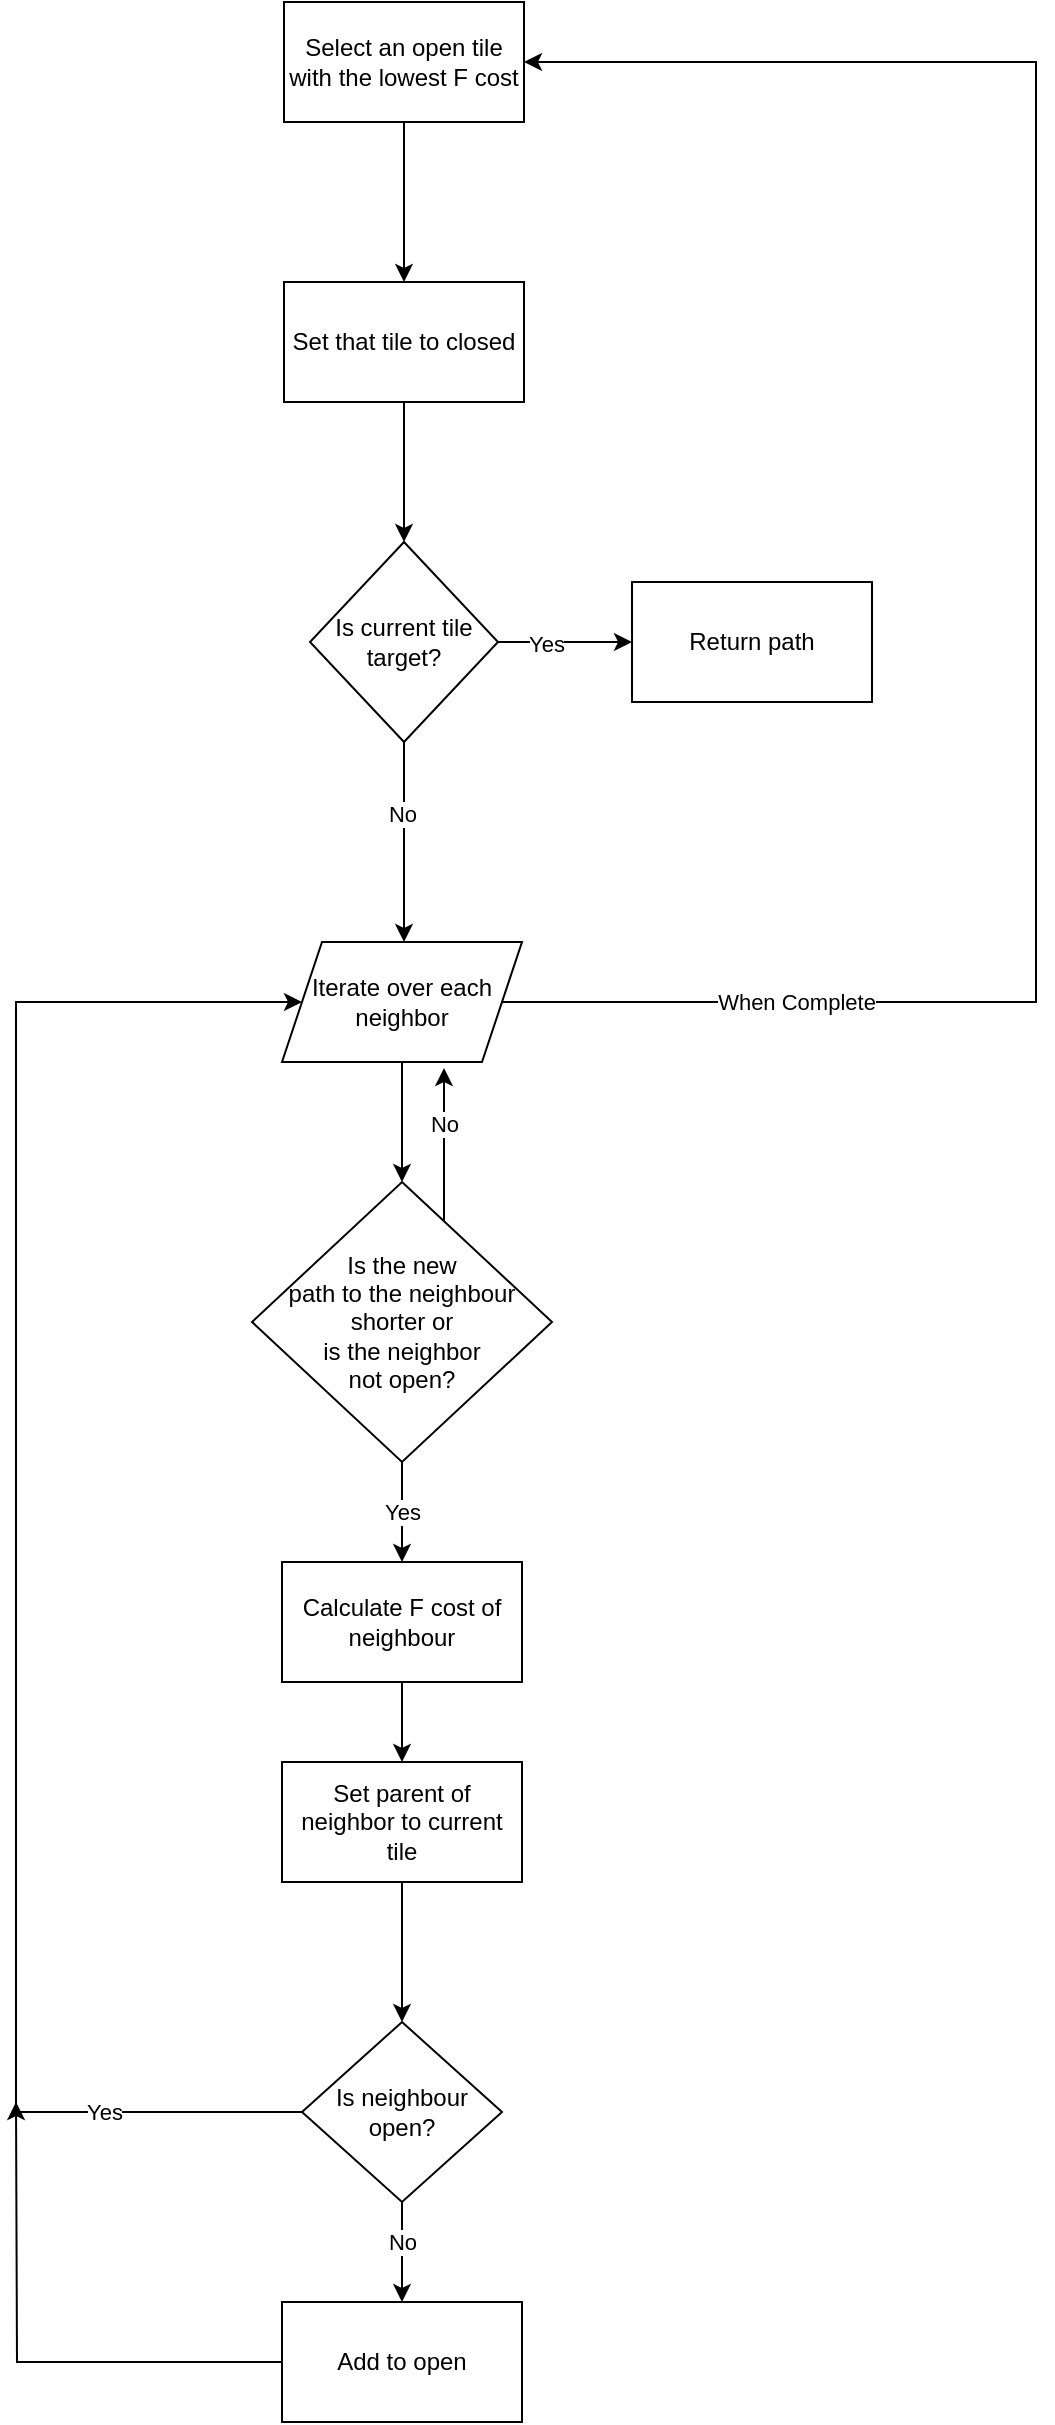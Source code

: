 <mxfile version="14.0.1" type="github">
  <diagram id="e3HjJ6J9HYlv3P46TpsJ" name="Page-1">
    <mxGraphModel dx="2060" dy="1132" grid="1" gridSize="10" guides="1" tooltips="1" connect="1" arrows="1" fold="1" page="1" pageScale="1" pageWidth="827" pageHeight="1169" math="0" shadow="0">
      <root>
        <mxCell id="0" />
        <mxCell id="1" parent="0" />
        <mxCell id="penqcY7FDsMhJb0R-XBn-3" value="" style="edgeStyle=orthogonalEdgeStyle;rounded=0;orthogonalLoop=1;jettySize=auto;html=1;" edge="1" parent="1" source="penqcY7FDsMhJb0R-XBn-1" target="penqcY7FDsMhJb0R-XBn-2">
          <mxGeometry relative="1" as="geometry" />
        </mxCell>
        <mxCell id="penqcY7FDsMhJb0R-XBn-1" value="Select an open tile with the lowest F cost" style="rounded=0;whiteSpace=wrap;html=1;" vertex="1" parent="1">
          <mxGeometry x="354" y="180" width="120" height="60" as="geometry" />
        </mxCell>
        <mxCell id="penqcY7FDsMhJb0R-XBn-7" value="" style="edgeStyle=orthogonalEdgeStyle;rounded=0;orthogonalLoop=1;jettySize=auto;html=1;" edge="1" parent="1" source="penqcY7FDsMhJb0R-XBn-2" target="penqcY7FDsMhJb0R-XBn-6">
          <mxGeometry relative="1" as="geometry" />
        </mxCell>
        <mxCell id="penqcY7FDsMhJb0R-XBn-2" value="Set that tile to closed" style="whiteSpace=wrap;html=1;rounded=0;" vertex="1" parent="1">
          <mxGeometry x="354" y="320" width="120" height="60" as="geometry" />
        </mxCell>
        <mxCell id="penqcY7FDsMhJb0R-XBn-9" value="" style="edgeStyle=orthogonalEdgeStyle;rounded=0;orthogonalLoop=1;jettySize=auto;html=1;" edge="1" parent="1" source="penqcY7FDsMhJb0R-XBn-6" target="penqcY7FDsMhJb0R-XBn-8">
          <mxGeometry relative="1" as="geometry" />
        </mxCell>
        <mxCell id="penqcY7FDsMhJb0R-XBn-10" value="Yes" style="edgeLabel;html=1;align=center;verticalAlign=middle;resizable=0;points=[];" vertex="1" connectable="0" parent="penqcY7FDsMhJb0R-XBn-9">
          <mxGeometry x="-0.292" y="-1" relative="1" as="geometry">
            <mxPoint as="offset" />
          </mxGeometry>
        </mxCell>
        <mxCell id="penqcY7FDsMhJb0R-XBn-12" value="" style="edgeStyle=orthogonalEdgeStyle;rounded=0;orthogonalLoop=1;jettySize=auto;html=1;" edge="1" parent="1" source="penqcY7FDsMhJb0R-XBn-6">
          <mxGeometry relative="1" as="geometry">
            <mxPoint x="414" y="650" as="targetPoint" />
          </mxGeometry>
        </mxCell>
        <mxCell id="penqcY7FDsMhJb0R-XBn-13" value="No" style="edgeLabel;html=1;align=center;verticalAlign=middle;resizable=0;points=[];" vertex="1" connectable="0" parent="penqcY7FDsMhJb0R-XBn-12">
          <mxGeometry x="-0.294" y="-1" relative="1" as="geometry">
            <mxPoint as="offset" />
          </mxGeometry>
        </mxCell>
        <mxCell id="penqcY7FDsMhJb0R-XBn-6" value="Is current tile target?" style="rhombus;whiteSpace=wrap;html=1;rounded=0;" vertex="1" parent="1">
          <mxGeometry x="367" y="450" width="94" height="100" as="geometry" />
        </mxCell>
        <mxCell id="penqcY7FDsMhJb0R-XBn-8" value="Return path" style="whiteSpace=wrap;html=1;rounded=0;" vertex="1" parent="1">
          <mxGeometry x="528" y="470" width="120" height="60" as="geometry" />
        </mxCell>
        <mxCell id="penqcY7FDsMhJb0R-XBn-16" value="" style="edgeStyle=orthogonalEdgeStyle;rounded=0;orthogonalLoop=1;jettySize=auto;html=1;" edge="1" parent="1" source="penqcY7FDsMhJb0R-XBn-14" target="penqcY7FDsMhJb0R-XBn-15">
          <mxGeometry relative="1" as="geometry" />
        </mxCell>
        <mxCell id="penqcY7FDsMhJb0R-XBn-32" value="" style="edgeStyle=orthogonalEdgeStyle;rounded=0;orthogonalLoop=1;jettySize=auto;html=1;entryX=1;entryY=0.5;entryDx=0;entryDy=0;" edge="1" parent="1" source="penqcY7FDsMhJb0R-XBn-14" target="penqcY7FDsMhJb0R-XBn-1">
          <mxGeometry relative="1" as="geometry">
            <mxPoint x="730" y="180" as="targetPoint" />
            <Array as="points">
              <mxPoint x="730" y="680" />
              <mxPoint x="730" y="210" />
            </Array>
          </mxGeometry>
        </mxCell>
        <mxCell id="penqcY7FDsMhJb0R-XBn-33" value="When Complete" style="edgeLabel;html=1;align=center;verticalAlign=middle;resizable=0;points=[];" vertex="1" connectable="0" parent="penqcY7FDsMhJb0R-XBn-32">
          <mxGeometry x="0.312" y="4" relative="1" as="geometry">
            <mxPoint x="-116" y="384" as="offset" />
          </mxGeometry>
        </mxCell>
        <mxCell id="penqcY7FDsMhJb0R-XBn-14" value="Iterate over each neighbor " style="shape=parallelogram;perimeter=parallelogramPerimeter;whiteSpace=wrap;html=1;fixedSize=1;" vertex="1" parent="1">
          <mxGeometry x="353" y="650" width="120" height="60" as="geometry" />
        </mxCell>
        <mxCell id="penqcY7FDsMhJb0R-XBn-17" style="edgeStyle=orthogonalEdgeStyle;rounded=0;orthogonalLoop=1;jettySize=auto;html=1;entryX=0.675;entryY=1.05;entryDx=0;entryDy=0;entryPerimeter=0;" edge="1" parent="1" source="penqcY7FDsMhJb0R-XBn-15" target="penqcY7FDsMhJb0R-XBn-14">
          <mxGeometry relative="1" as="geometry">
            <mxPoint x="570" y="670" as="targetPoint" />
            <Array as="points">
              <mxPoint x="450" y="770" />
              <mxPoint x="450" y="770" />
            </Array>
          </mxGeometry>
        </mxCell>
        <mxCell id="penqcY7FDsMhJb0R-XBn-18" value="No" style="edgeLabel;html=1;align=center;verticalAlign=middle;resizable=0;points=[];" vertex="1" connectable="0" parent="penqcY7FDsMhJb0R-XBn-17">
          <mxGeometry x="0.272" relative="1" as="geometry">
            <mxPoint as="offset" />
          </mxGeometry>
        </mxCell>
        <mxCell id="penqcY7FDsMhJb0R-XBn-20" value="Yes" style="edgeStyle=orthogonalEdgeStyle;rounded=0;orthogonalLoop=1;jettySize=auto;html=1;" edge="1" parent="1" source="penqcY7FDsMhJb0R-XBn-15" target="penqcY7FDsMhJb0R-XBn-19">
          <mxGeometry relative="1" as="geometry" />
        </mxCell>
        <mxCell id="penqcY7FDsMhJb0R-XBn-15" value="&lt;div&gt;Is the new &lt;br&gt;&lt;/div&gt;&lt;div&gt;path to the neighbour &lt;br&gt;&lt;/div&gt;&lt;div&gt;shorter or &lt;br&gt;&lt;/div&gt;&lt;div&gt;is the neighbor &lt;br&gt;&lt;/div&gt;&lt;div&gt;not open?&lt;/div&gt;" style="rhombus;whiteSpace=wrap;html=1;" vertex="1" parent="1">
          <mxGeometry x="338" y="770" width="150" height="140" as="geometry" />
        </mxCell>
        <mxCell id="penqcY7FDsMhJb0R-XBn-22" value="" style="edgeStyle=orthogonalEdgeStyle;rounded=0;orthogonalLoop=1;jettySize=auto;html=1;" edge="1" parent="1" source="penqcY7FDsMhJb0R-XBn-19" target="penqcY7FDsMhJb0R-XBn-21">
          <mxGeometry relative="1" as="geometry" />
        </mxCell>
        <mxCell id="penqcY7FDsMhJb0R-XBn-19" value="Calculate F cost of neighbour" style="whiteSpace=wrap;html=1;" vertex="1" parent="1">
          <mxGeometry x="353" y="960" width="120" height="60" as="geometry" />
        </mxCell>
        <mxCell id="penqcY7FDsMhJb0R-XBn-24" value="" style="edgeStyle=orthogonalEdgeStyle;rounded=0;orthogonalLoop=1;jettySize=auto;html=1;" edge="1" parent="1" source="penqcY7FDsMhJb0R-XBn-21" target="penqcY7FDsMhJb0R-XBn-23">
          <mxGeometry relative="1" as="geometry" />
        </mxCell>
        <mxCell id="penqcY7FDsMhJb0R-XBn-21" value="Set parent of neighbor to current tile" style="whiteSpace=wrap;html=1;" vertex="1" parent="1">
          <mxGeometry x="353" y="1060" width="120" height="60" as="geometry" />
        </mxCell>
        <mxCell id="penqcY7FDsMhJb0R-XBn-26" value="" style="edgeStyle=orthogonalEdgeStyle;rounded=0;orthogonalLoop=1;jettySize=auto;html=1;" edge="1" parent="1" source="penqcY7FDsMhJb0R-XBn-23" target="penqcY7FDsMhJb0R-XBn-25">
          <mxGeometry relative="1" as="geometry" />
        </mxCell>
        <mxCell id="penqcY7FDsMhJb0R-XBn-27" value="No" style="edgeLabel;html=1;align=center;verticalAlign=middle;resizable=0;points=[];" vertex="1" connectable="0" parent="penqcY7FDsMhJb0R-XBn-26">
          <mxGeometry x="-0.216" relative="1" as="geometry">
            <mxPoint as="offset" />
          </mxGeometry>
        </mxCell>
        <mxCell id="penqcY7FDsMhJb0R-XBn-28" style="edgeStyle=orthogonalEdgeStyle;rounded=0;orthogonalLoop=1;jettySize=auto;html=1;entryX=0;entryY=0.5;entryDx=0;entryDy=0;" edge="1" parent="1" source="penqcY7FDsMhJb0R-XBn-23" target="penqcY7FDsMhJb0R-XBn-14">
          <mxGeometry relative="1" as="geometry">
            <mxPoint x="220" y="670" as="targetPoint" />
            <Array as="points">
              <mxPoint x="220" y="1235" />
              <mxPoint x="220" y="680" />
            </Array>
          </mxGeometry>
        </mxCell>
        <mxCell id="penqcY7FDsMhJb0R-XBn-29" value="&lt;div&gt;Yes&lt;/div&gt;" style="edgeLabel;html=1;align=center;verticalAlign=middle;resizable=0;points=[];" vertex="1" connectable="0" parent="penqcY7FDsMhJb0R-XBn-28">
          <mxGeometry x="-0.765" relative="1" as="geometry">
            <mxPoint as="offset" />
          </mxGeometry>
        </mxCell>
        <mxCell id="penqcY7FDsMhJb0R-XBn-23" value="Is neighbour open?" style="rhombus;whiteSpace=wrap;html=1;" vertex="1" parent="1">
          <mxGeometry x="363" y="1190" width="100" height="90" as="geometry" />
        </mxCell>
        <mxCell id="penqcY7FDsMhJb0R-XBn-30" style="edgeStyle=orthogonalEdgeStyle;rounded=0;orthogonalLoop=1;jettySize=auto;html=1;" edge="1" parent="1" source="penqcY7FDsMhJb0R-XBn-25">
          <mxGeometry relative="1" as="geometry">
            <mxPoint x="220" y="1230" as="targetPoint" />
          </mxGeometry>
        </mxCell>
        <mxCell id="penqcY7FDsMhJb0R-XBn-25" value="Add to open" style="whiteSpace=wrap;html=1;" vertex="1" parent="1">
          <mxGeometry x="353" y="1330" width="120" height="60" as="geometry" />
        </mxCell>
      </root>
    </mxGraphModel>
  </diagram>
</mxfile>
